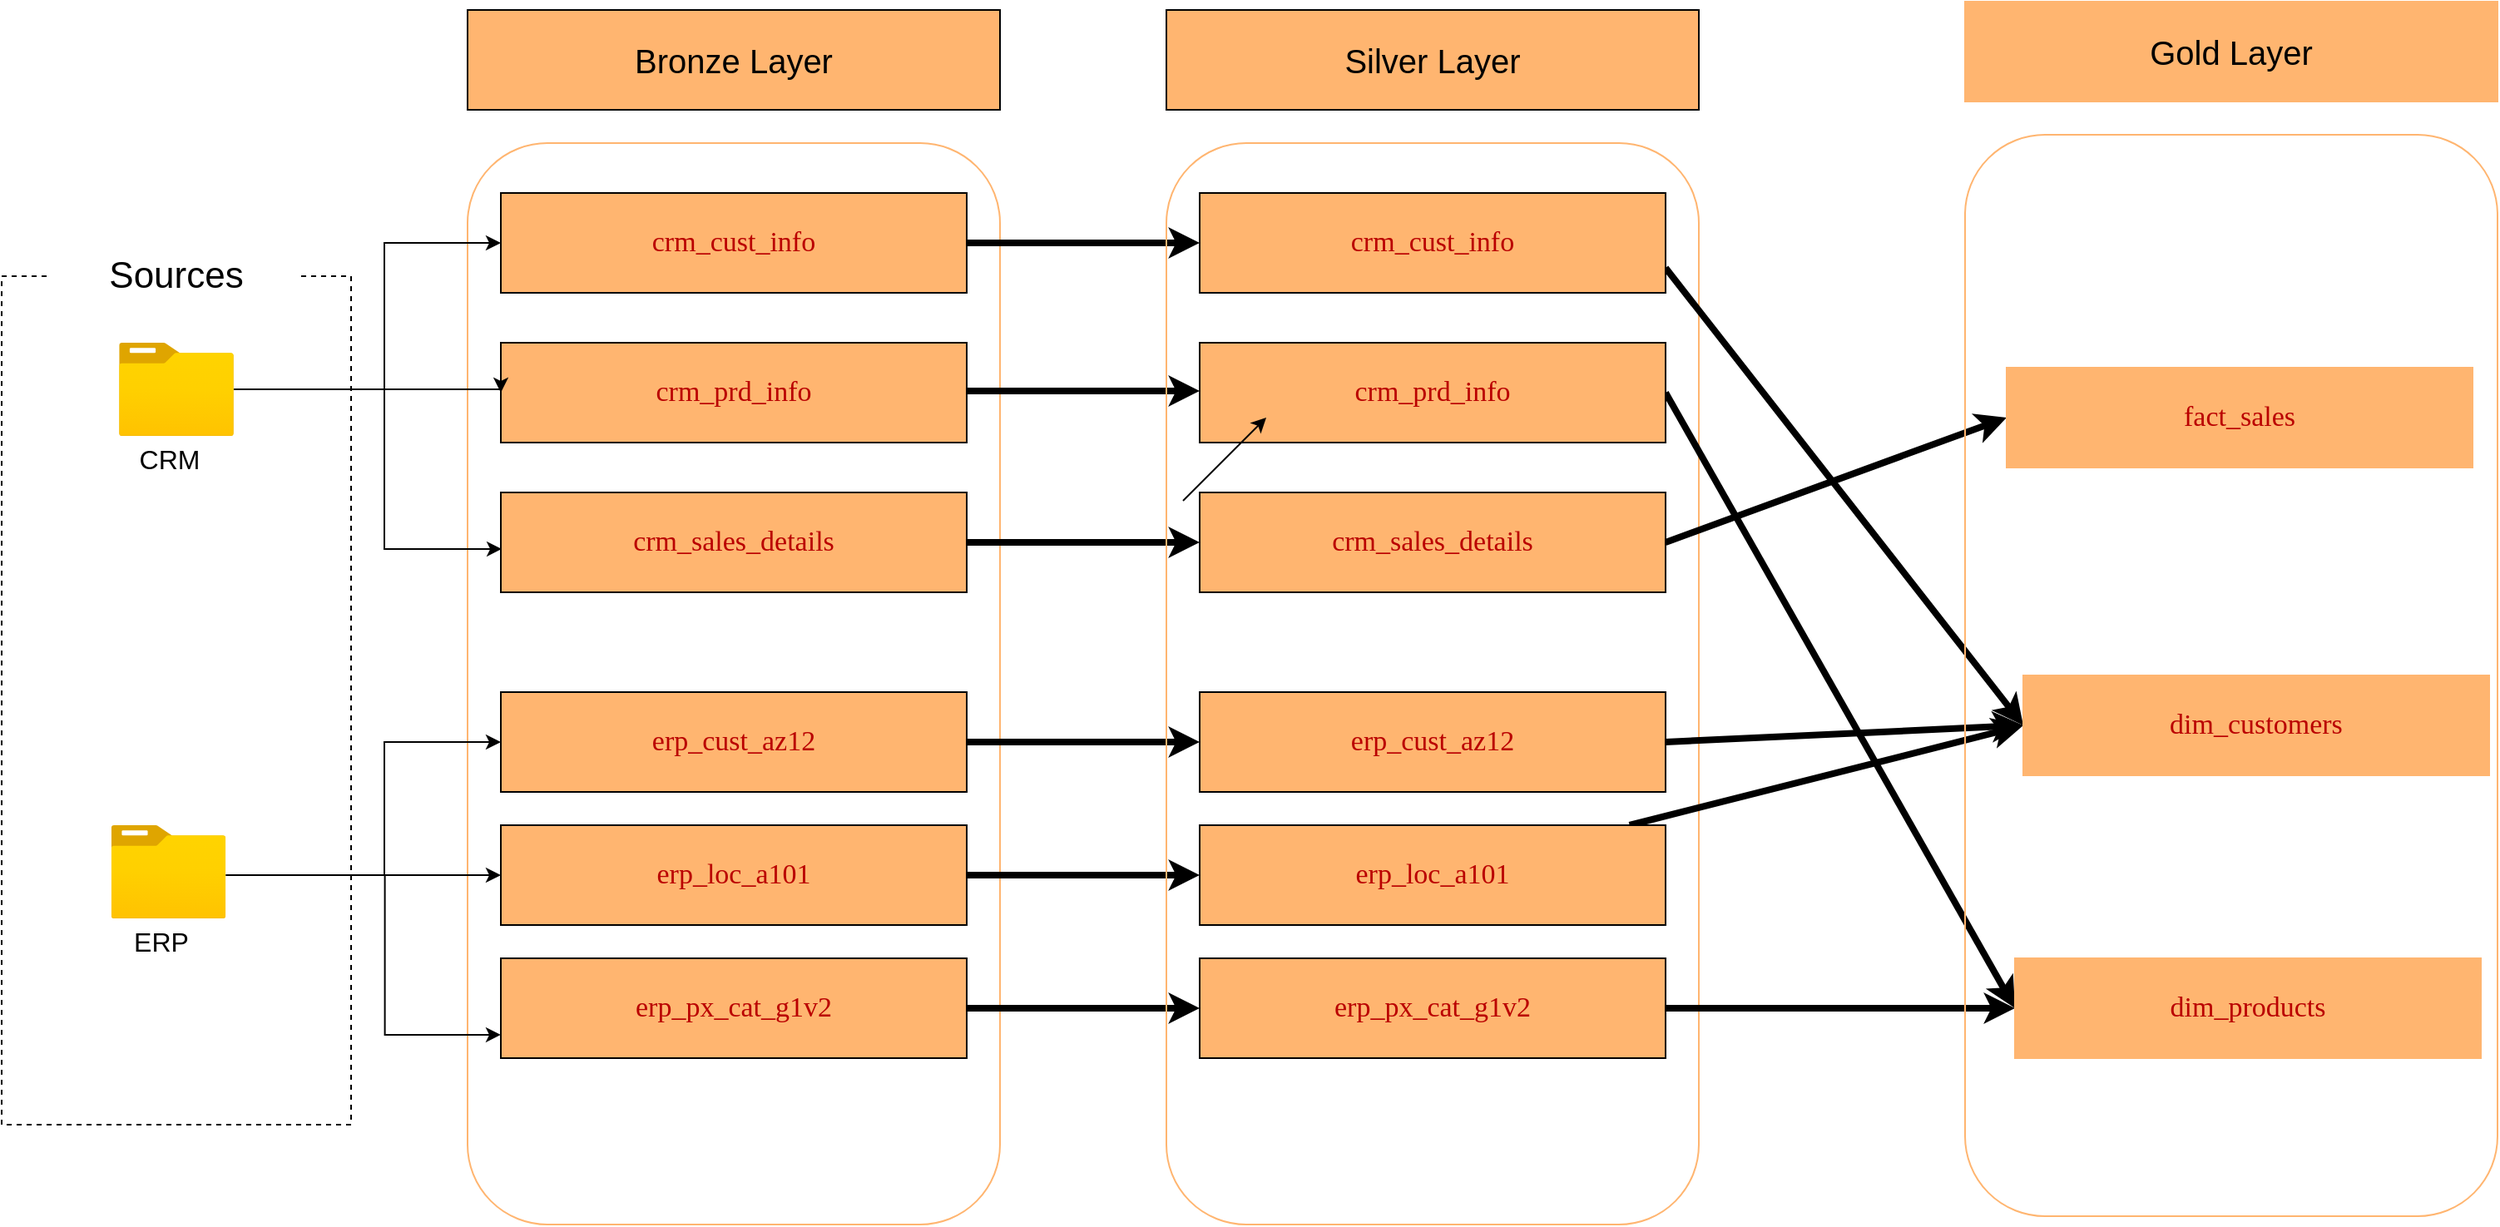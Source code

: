 <mxfile version="27.0.9">
  <diagram name="Page-1" id="lzGx5Lrmnf9STPlNXoNQ">
    <mxGraphModel dx="1489" dy="943" grid="1" gridSize="5" guides="1" tooltips="1" connect="1" arrows="1" fold="1" page="1" pageScale="1" pageWidth="850" pageHeight="1100" math="0" shadow="0">
      <root>
        <mxCell id="0" />
        <mxCell id="1" parent="0" />
        <mxCell id="h6leBs1KQF8J1EOXkiDZ-1" value="" style="rounded=0;whiteSpace=wrap;html=1;fillColor=none;dashed=1;" parent="1" vertex="1">
          <mxGeometry x="100" y="350" width="210" height="510" as="geometry" />
        </mxCell>
        <mxCell id="h6leBs1KQF8J1EOXkiDZ-3" value="Sources" style="rounded=0;whiteSpace=wrap;html=1;dashed=1;strokeColor=none;fontSize=22;" parent="1" vertex="1">
          <mxGeometry x="130" y="330" width="150" height="40" as="geometry" />
        </mxCell>
        <mxCell id="h6leBs1KQF8J1EOXkiDZ-4" value="" style="rounded=1;whiteSpace=wrap;html=1;fillStyle=hatch;fillColor=none;fontColor=#ffffff;strokeColor=#FFB570;" parent="1" vertex="1">
          <mxGeometry x="380" y="270" width="320" height="650" as="geometry" />
        </mxCell>
        <mxCell id="h6leBs1KQF8J1EOXkiDZ-5" value="Bronze Layer" style="rounded=0;whiteSpace=wrap;html=1;fillColor=#FFB570;fontColor=#000000;fontSize=20;" parent="1" vertex="1">
          <mxGeometry x="380" y="190" width="320" height="60" as="geometry" />
        </mxCell>
        <mxCell id="irCyjuHKOvBO2fOeoZhY-9" style="edgeStyle=orthogonalEdgeStyle;rounded=0;orthogonalLoop=1;jettySize=auto;html=1;strokeWidth=4;" parent="1" source="h6leBs1KQF8J1EOXkiDZ-6" target="irCyjuHKOvBO2fOeoZhY-3" edge="1">
          <mxGeometry relative="1" as="geometry" />
        </mxCell>
        <mxCell id="h6leBs1KQF8J1EOXkiDZ-6" value="&lt;font color=&quot;#ba0000&quot;&gt;crm_cust_info&lt;/font&gt;" style="rounded=0;whiteSpace=wrap;html=1;fillColor=#FFB570;fontFamily=Verdana;fontSize=17;" parent="1" vertex="1">
          <mxGeometry x="400" y="300" width="280" height="60" as="geometry" />
        </mxCell>
        <mxCell id="irCyjuHKOvBO2fOeoZhY-10" style="edgeStyle=orthogonalEdgeStyle;rounded=0;orthogonalLoop=1;jettySize=auto;html=1;strokeWidth=4;" parent="1" edge="1">
          <mxGeometry relative="1" as="geometry">
            <mxPoint x="680" y="419" as="sourcePoint" />
            <mxPoint x="820" y="419" as="targetPoint" />
          </mxGeometry>
        </mxCell>
        <mxCell id="h6leBs1KQF8J1EOXkiDZ-7" value="&lt;font color=&quot;#ba0000&quot;&gt;crm_prd_info&lt;/font&gt;" style="rounded=0;whiteSpace=wrap;html=1;fillColor=#FFB570;fontFamily=Verdana;fontSize=17;" parent="1" vertex="1">
          <mxGeometry x="400" y="390" width="280" height="60" as="geometry" />
        </mxCell>
        <mxCell id="irCyjuHKOvBO2fOeoZhY-11" style="edgeStyle=orthogonalEdgeStyle;rounded=0;orthogonalLoop=1;jettySize=auto;html=1;strokeWidth=4;" parent="1" source="h6leBs1KQF8J1EOXkiDZ-8" target="irCyjuHKOvBO2fOeoZhY-5" edge="1">
          <mxGeometry relative="1" as="geometry" />
        </mxCell>
        <mxCell id="h6leBs1KQF8J1EOXkiDZ-8" value="&lt;font color=&quot;#ba0000&quot;&gt;crm_sales_details&lt;/font&gt;" style="rounded=0;whiteSpace=wrap;html=1;fillColor=#FFB570;fontFamily=Verdana;fontSize=17;" parent="1" vertex="1">
          <mxGeometry x="400" y="480" width="280" height="60" as="geometry" />
        </mxCell>
        <mxCell id="irCyjuHKOvBO2fOeoZhY-12" style="edgeStyle=orthogonalEdgeStyle;rounded=0;orthogonalLoop=1;jettySize=auto;html=1;entryX=0;entryY=0.5;entryDx=0;entryDy=0;strokeWidth=4;" parent="1" source="h6leBs1KQF8J1EOXkiDZ-9" target="irCyjuHKOvBO2fOeoZhY-6" edge="1">
          <mxGeometry relative="1" as="geometry" />
        </mxCell>
        <mxCell id="h6leBs1KQF8J1EOXkiDZ-9" value="&lt;font color=&quot;#ba0000&quot;&gt;erp_cust_az12&lt;/font&gt;" style="rounded=0;whiteSpace=wrap;html=1;fillColor=#FFB570;fontFamily=Verdana;fontSize=17;" parent="1" vertex="1">
          <mxGeometry x="400" y="600" width="280" height="60" as="geometry" />
        </mxCell>
        <mxCell id="irCyjuHKOvBO2fOeoZhY-13" style="edgeStyle=orthogonalEdgeStyle;rounded=0;orthogonalLoop=1;jettySize=auto;html=1;entryX=0;entryY=0.5;entryDx=0;entryDy=0;strokeWidth=4;" parent="1" source="h6leBs1KQF8J1EOXkiDZ-10" target="irCyjuHKOvBO2fOeoZhY-7" edge="1">
          <mxGeometry relative="1" as="geometry" />
        </mxCell>
        <mxCell id="h6leBs1KQF8J1EOXkiDZ-10" value="&lt;font color=&quot;#ba0000&quot;&gt;erp_loc_a101&lt;/font&gt;" style="rounded=0;whiteSpace=wrap;html=1;fillColor=#FFB570;fontFamily=Verdana;fontSize=17;" parent="1" vertex="1">
          <mxGeometry x="400" y="680" width="280" height="60" as="geometry" />
        </mxCell>
        <mxCell id="irCyjuHKOvBO2fOeoZhY-14" style="edgeStyle=orthogonalEdgeStyle;rounded=0;orthogonalLoop=1;jettySize=auto;html=1;entryX=0;entryY=0.5;entryDx=0;entryDy=0;strokeWidth=4;" parent="1" source="h6leBs1KQF8J1EOXkiDZ-12" target="irCyjuHKOvBO2fOeoZhY-8" edge="1">
          <mxGeometry relative="1" as="geometry" />
        </mxCell>
        <mxCell id="h6leBs1KQF8J1EOXkiDZ-12" value="&lt;font color=&quot;#ba0000&quot;&gt;erp_px_cat_g1v2&lt;/font&gt;" style="rounded=0;whiteSpace=wrap;html=1;fillColor=#FFB570;fontFamily=Verdana;fontSize=17;" parent="1" vertex="1">
          <mxGeometry x="400" y="760" width="280" height="60" as="geometry" />
        </mxCell>
        <mxCell id="h6leBs1KQF8J1EOXkiDZ-18" style="edgeStyle=orthogonalEdgeStyle;rounded=0;orthogonalLoop=1;jettySize=auto;html=1;entryX=0;entryY=0.5;entryDx=0;entryDy=0;" parent="1" source="h6leBs1KQF8J1EOXkiDZ-13" target="h6leBs1KQF8J1EOXkiDZ-7" edge="1">
          <mxGeometry relative="1" as="geometry">
            <Array as="points">
              <mxPoint x="400" y="418" />
            </Array>
          </mxGeometry>
        </mxCell>
        <mxCell id="h6leBs1KQF8J1EOXkiDZ-20" style="edgeStyle=orthogonalEdgeStyle;rounded=0;orthogonalLoop=1;jettySize=auto;html=1;entryX=0;entryY=0.5;entryDx=0;entryDy=0;" parent="1" source="h6leBs1KQF8J1EOXkiDZ-13" target="h6leBs1KQF8J1EOXkiDZ-6" edge="1">
          <mxGeometry relative="1" as="geometry">
            <Array as="points">
              <mxPoint x="330" y="418" />
              <mxPoint x="330" y="330" />
            </Array>
          </mxGeometry>
        </mxCell>
        <mxCell id="h6leBs1KQF8J1EOXkiDZ-13" value="" style="image;aspect=fixed;html=1;points=[];align=center;fontSize=12;image=img/lib/azure2/general/Folder_Blank.svg;" parent="1" vertex="1">
          <mxGeometry x="170.5" y="390" width="69" height="56.0" as="geometry" />
        </mxCell>
        <mxCell id="h6leBs1KQF8J1EOXkiDZ-14" value="CRM" style="rounded=0;whiteSpace=wrap;html=1;fontSize=16;fillColor=none;strokeColor=none;" parent="1" vertex="1">
          <mxGeometry x="170.5" y="450" width="59.5" height="20" as="geometry" />
        </mxCell>
        <mxCell id="h6leBs1KQF8J1EOXkiDZ-21" style="edgeStyle=orthogonalEdgeStyle;rounded=0;orthogonalLoop=1;jettySize=auto;html=1;entryX=0;entryY=0.5;entryDx=0;entryDy=0;" parent="1" source="h6leBs1KQF8J1EOXkiDZ-15" target="h6leBs1KQF8J1EOXkiDZ-10" edge="1">
          <mxGeometry relative="1" as="geometry">
            <Array as="points">
              <mxPoint x="270" y="710" />
              <mxPoint x="270" y="710" />
            </Array>
          </mxGeometry>
        </mxCell>
        <mxCell id="h6leBs1KQF8J1EOXkiDZ-25" style="edgeStyle=orthogonalEdgeStyle;rounded=0;orthogonalLoop=1;jettySize=auto;html=1;entryX=0;entryY=0.5;entryDx=0;entryDy=0;" parent="1" source="h6leBs1KQF8J1EOXkiDZ-15" target="h6leBs1KQF8J1EOXkiDZ-9" edge="1">
          <mxGeometry relative="1" as="geometry">
            <Array as="points">
              <mxPoint x="330" y="710" />
              <mxPoint x="330" y="630" />
            </Array>
          </mxGeometry>
        </mxCell>
        <mxCell id="h6leBs1KQF8J1EOXkiDZ-15" value="" style="image;aspect=fixed;html=1;points=[];align=center;fontSize=12;image=img/lib/azure2/general/Folder_Blank.svg;" parent="1" vertex="1">
          <mxGeometry x="165.75" y="680" width="69" height="56.0" as="geometry" />
        </mxCell>
        <mxCell id="h6leBs1KQF8J1EOXkiDZ-16" value="ERP" style="rounded=0;whiteSpace=wrap;html=1;fontSize=16;fillColor=none;strokeColor=none;" parent="1" vertex="1">
          <mxGeometry x="165.75" y="740" width="59.5" height="20" as="geometry" />
        </mxCell>
        <mxCell id="h6leBs1KQF8J1EOXkiDZ-19" style="edgeStyle=orthogonalEdgeStyle;rounded=0;orthogonalLoop=1;jettySize=auto;html=1;entryX=0.002;entryY=0.566;entryDx=0;entryDy=0;entryPerimeter=0;" parent="1" source="h6leBs1KQF8J1EOXkiDZ-13" target="h6leBs1KQF8J1EOXkiDZ-8" edge="1">
          <mxGeometry relative="1" as="geometry">
            <Array as="points">
              <mxPoint x="330" y="418" />
              <mxPoint x="330" y="514" />
            </Array>
          </mxGeometry>
        </mxCell>
        <mxCell id="h6leBs1KQF8J1EOXkiDZ-23" style="edgeStyle=orthogonalEdgeStyle;rounded=0;orthogonalLoop=1;jettySize=auto;html=1;entryX=-0.001;entryY=0.6;entryDx=0;entryDy=0;entryPerimeter=0;" parent="1" edge="1">
          <mxGeometry relative="1" as="geometry">
            <mxPoint x="235.03" y="710.004" as="sourcePoint" />
            <mxPoint x="400" y="805.97" as="targetPoint" />
            <Array as="points">
              <mxPoint x="330.28" y="709.97" />
              <mxPoint x="330.28" y="805.97" />
            </Array>
          </mxGeometry>
        </mxCell>
        <mxCell id="irCyjuHKOvBO2fOeoZhY-1" value="" style="rounded=1;whiteSpace=wrap;html=1;fillStyle=hatch;fillColor=none;fontColor=#ffffff;strokeColor=light-dark(#FFB570, #c0b2a5);" parent="1" vertex="1">
          <mxGeometry x="800" y="270" width="320" height="650" as="geometry" />
        </mxCell>
        <mxCell id="irCyjuHKOvBO2fOeoZhY-2" value="Silver Layer" style="rounded=0;whiteSpace=wrap;html=1;fillColor=light-dark(#FFB570, #c0b2a5);fontColor=#000000;fontSize=20;" parent="1" vertex="1">
          <mxGeometry x="800" y="190" width="320" height="60" as="geometry" />
        </mxCell>
        <mxCell id="S751jmPFMlhyDLY0DJuu-13" style="rounded=0;orthogonalLoop=1;jettySize=auto;html=1;entryX=0;entryY=0.5;entryDx=0;entryDy=0;exitX=1;exitY=0.75;exitDx=0;exitDy=0;strokeWidth=4;" edge="1" parent="1" source="irCyjuHKOvBO2fOeoZhY-3" target="S751jmPFMlhyDLY0DJuu-4">
          <mxGeometry relative="1" as="geometry" />
        </mxCell>
        <mxCell id="irCyjuHKOvBO2fOeoZhY-3" value="&lt;font color=&quot;#ba0000&quot;&gt;crm_cust_info&lt;/font&gt;" style="rounded=0;whiteSpace=wrap;html=1;fillColor=light-dark(#FFB570, #c0b2a5);fontFamily=Verdana;fontSize=17;" parent="1" vertex="1">
          <mxGeometry x="820" y="300" width="280" height="60" as="geometry" />
        </mxCell>
        <mxCell id="S751jmPFMlhyDLY0DJuu-14" style="rounded=0;orthogonalLoop=1;jettySize=auto;html=1;entryX=0;entryY=0.5;entryDx=0;entryDy=0;strokeWidth=4;exitX=1;exitY=0.5;exitDx=0;exitDy=0;" edge="1" parent="1" source="irCyjuHKOvBO2fOeoZhY-4" target="S751jmPFMlhyDLY0DJuu-5">
          <mxGeometry relative="1" as="geometry" />
        </mxCell>
        <mxCell id="irCyjuHKOvBO2fOeoZhY-4" value="&lt;font color=&quot;#ba0000&quot;&gt;crm_prd_info&lt;/font&gt;" style="rounded=0;whiteSpace=wrap;html=1;fillColor=light-dark(#FFB570, #beb1a4);fontFamily=Verdana;fontSize=17;" parent="1" vertex="1">
          <mxGeometry x="820" y="390" width="280" height="60" as="geometry" />
        </mxCell>
        <mxCell id="S751jmPFMlhyDLY0DJuu-9" style="rounded=0;orthogonalLoop=1;jettySize=auto;html=1;entryX=0;entryY=0.5;entryDx=0;entryDy=0;exitX=1;exitY=0.5;exitDx=0;exitDy=0;strokeWidth=4;" edge="1" parent="1" source="irCyjuHKOvBO2fOeoZhY-5" target="S751jmPFMlhyDLY0DJuu-3">
          <mxGeometry relative="1" as="geometry" />
        </mxCell>
        <mxCell id="irCyjuHKOvBO2fOeoZhY-5" value="&lt;font color=&quot;#ba0000&quot;&gt;crm_sales_details&lt;/font&gt;" style="rounded=0;whiteSpace=wrap;html=1;fillColor=light-dark(#FFB570, #bbaea1);fontFamily=Verdana;fontSize=17;" parent="1" vertex="1">
          <mxGeometry x="820" y="480" width="280" height="60" as="geometry" />
        </mxCell>
        <mxCell id="S751jmPFMlhyDLY0DJuu-15" style="rounded=0;orthogonalLoop=1;jettySize=auto;html=1;entryX=0;entryY=0.5;entryDx=0;entryDy=0;strokeWidth=4;exitX=1;exitY=0.5;exitDx=0;exitDy=0;" edge="1" parent="1" source="irCyjuHKOvBO2fOeoZhY-6" target="S751jmPFMlhyDLY0DJuu-4">
          <mxGeometry relative="1" as="geometry" />
        </mxCell>
        <mxCell id="irCyjuHKOvBO2fOeoZhY-6" value="&lt;font color=&quot;#ba0000&quot;&gt;erp_cust_az12&lt;/font&gt;" style="rounded=0;whiteSpace=wrap;html=1;fillColor=light-dark(#FFB570, #b7ab9e);fontFamily=Verdana;fontSize=17;" parent="1" vertex="1">
          <mxGeometry x="820" y="600" width="280" height="60" as="geometry" />
        </mxCell>
        <mxCell id="S751jmPFMlhyDLY0DJuu-16" style="rounded=0;orthogonalLoop=1;jettySize=auto;html=1;entryX=0;entryY=0.5;entryDx=0;entryDy=0;strokeWidth=4;" edge="1" parent="1" source="irCyjuHKOvBO2fOeoZhY-7" target="S751jmPFMlhyDLY0DJuu-4">
          <mxGeometry relative="1" as="geometry" />
        </mxCell>
        <mxCell id="irCyjuHKOvBO2fOeoZhY-7" value="&lt;font color=&quot;#ba0000&quot;&gt;erp_loc_a101&lt;/font&gt;" style="rounded=0;whiteSpace=wrap;html=1;fillColor=light-dark(#FFB570, #b3a69a);fontFamily=Verdana;fontSize=17;" parent="1" vertex="1">
          <mxGeometry x="820" y="680" width="280" height="60" as="geometry" />
        </mxCell>
        <mxCell id="S751jmPFMlhyDLY0DJuu-17" style="rounded=0;orthogonalLoop=1;jettySize=auto;html=1;entryX=0;entryY=0.5;entryDx=0;entryDy=0;strokeWidth=4;" edge="1" parent="1" source="irCyjuHKOvBO2fOeoZhY-8" target="S751jmPFMlhyDLY0DJuu-5">
          <mxGeometry relative="1" as="geometry" />
        </mxCell>
        <mxCell id="irCyjuHKOvBO2fOeoZhY-8" value="&lt;font color=&quot;#ba0000&quot;&gt;erp_px_cat_g1v2&lt;/font&gt;" style="rounded=0;whiteSpace=wrap;html=1;fillColor=light-dark(#FFB570, #ada195);fontFamily=Verdana;fontSize=17;" parent="1" vertex="1">
          <mxGeometry x="820" y="760" width="280" height="60" as="geometry" />
        </mxCell>
        <mxCell id="S751jmPFMlhyDLY0DJuu-1" value="" style="rounded=1;whiteSpace=wrap;html=1;fillStyle=hatch;fillColor=none;fontColor=#ffffff;strokeColor=light-dark(#FFB570, #dfd93a);" vertex="1" parent="1">
          <mxGeometry x="1280" y="265" width="320" height="650" as="geometry" />
        </mxCell>
        <mxCell id="S751jmPFMlhyDLY0DJuu-2" value="Gold Layer" style="rounded=0;whiteSpace=wrap;html=1;fillColor=light-dark(#FFB570,#FFD966);fontColor=#000000;fontSize=20;strokeColor=light-dark(#FFB570,#FFD966);" vertex="1" parent="1">
          <mxGeometry x="1280" y="185" width="320" height="60" as="geometry" />
        </mxCell>
        <mxCell id="S751jmPFMlhyDLY0DJuu-3" value="&lt;font color=&quot;#ba0000&quot;&gt;fact_sales&lt;/font&gt;" style="rounded=0;whiteSpace=wrap;html=1;fillColor=light-dark(#FFB570,#FFD966);fontFamily=Verdana;fontSize=17;strokeColor=light-dark(#FFB570, #dfd93a);" vertex="1" parent="1">
          <mxGeometry x="1305" y="405" width="280" height="60" as="geometry" />
        </mxCell>
        <mxCell id="S751jmPFMlhyDLY0DJuu-4" value="&lt;font color=&quot;#ba0000&quot;&gt;dim_customers&lt;/font&gt;" style="rounded=0;whiteSpace=wrap;html=1;fillColor=light-dark(#FFB570,#FFD966);fontFamily=Verdana;fontSize=17;strokeColor=light-dark(#FFB570, #dfd93a);" vertex="1" parent="1">
          <mxGeometry x="1315" y="590" width="280" height="60" as="geometry" />
        </mxCell>
        <mxCell id="S751jmPFMlhyDLY0DJuu-5" value="&lt;font color=&quot;#ba0000&quot;&gt;dim_products&lt;/font&gt;" style="rounded=0;whiteSpace=wrap;html=1;fillColor=light-dark(#FFB570,#FFD966);fontFamily=Verdana;fontSize=17;strokeColor=light-dark(#FFB570, #dfd93a);" vertex="1" parent="1">
          <mxGeometry x="1310" y="760" width="280" height="60" as="geometry" />
        </mxCell>
        <mxCell id="S751jmPFMlhyDLY0DJuu-12" value="" style="endArrow=classic;html=1;rounded=0;" edge="1" parent="1">
          <mxGeometry width="50" height="50" relative="1" as="geometry">
            <mxPoint x="810" y="485" as="sourcePoint" />
            <mxPoint x="860" y="435" as="targetPoint" />
          </mxGeometry>
        </mxCell>
      </root>
    </mxGraphModel>
  </diagram>
</mxfile>
